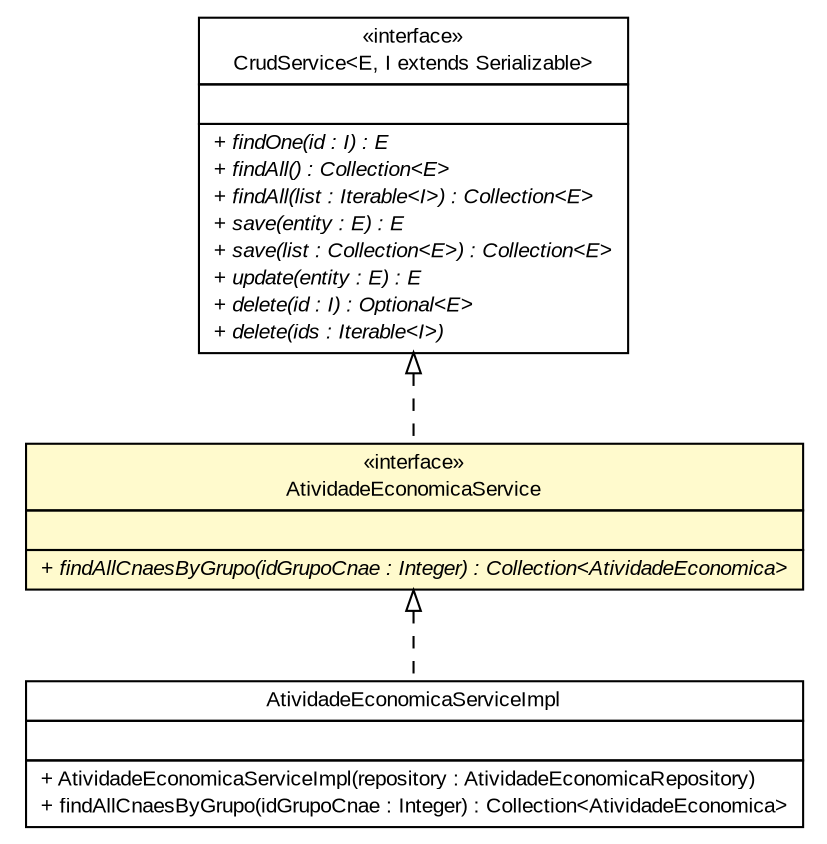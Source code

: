 #!/usr/local/bin/dot
#
# Class diagram 
# Generated by UMLGraph version R5_6 (http://www.umlgraph.org/)
#

digraph G {
	edge [fontname="arial",fontsize=10,labelfontname="arial",labelfontsize=10];
	node [fontname="arial",fontsize=10,shape=plaintext];
	nodesep=0.25;
	ranksep=0.5;
	// br.gov.to.sefaz.business.service.CrudService<E, I extends java.io.Serializable>
	c17975 [label=<<table title="br.gov.to.sefaz.business.service.CrudService" border="0" cellborder="1" cellspacing="0" cellpadding="2" port="p" href="../../../business/service/CrudService.html">
		<tr><td><table border="0" cellspacing="0" cellpadding="1">
<tr><td align="center" balign="center"> &#171;interface&#187; </td></tr>
<tr><td align="center" balign="center"> CrudService&lt;E, I extends Serializable&gt; </td></tr>
		</table></td></tr>
		<tr><td><table border="0" cellspacing="0" cellpadding="1">
<tr><td align="left" balign="left">  </td></tr>
		</table></td></tr>
		<tr><td><table border="0" cellspacing="0" cellpadding="1">
<tr><td align="left" balign="left"><font face="arial italic" point-size="10.0"> + findOne(id : I) : E </font></td></tr>
<tr><td align="left" balign="left"><font face="arial italic" point-size="10.0"> + findAll() : Collection&lt;E&gt; </font></td></tr>
<tr><td align="left" balign="left"><font face="arial italic" point-size="10.0"> + findAll(list : Iterable&lt;I&gt;) : Collection&lt;E&gt; </font></td></tr>
<tr><td align="left" balign="left"><font face="arial italic" point-size="10.0"> + save(entity : E) : E </font></td></tr>
<tr><td align="left" balign="left"><font face="arial italic" point-size="10.0"> + save(list : Collection&lt;E&gt;) : Collection&lt;E&gt; </font></td></tr>
<tr><td align="left" balign="left"><font face="arial italic" point-size="10.0"> + update(entity : E) : E </font></td></tr>
<tr><td align="left" balign="left"><font face="arial italic" point-size="10.0"> + delete(id : I) : Optional&lt;E&gt; </font></td></tr>
<tr><td align="left" balign="left"><font face="arial italic" point-size="10.0"> + delete(ids : Iterable&lt;I&gt;) </font></td></tr>
		</table></td></tr>
		</table>>, URL="../../../business/service/CrudService.html", fontname="arial", fontcolor="black", fontsize=10.0];
	// br.gov.to.sefaz.cat.business.service.AtividadeEconomicaService
	c18007 [label=<<table title="br.gov.to.sefaz.cat.business.service.AtividadeEconomicaService" border="0" cellborder="1" cellspacing="0" cellpadding="2" port="p" bgcolor="lemonChiffon" href="./AtividadeEconomicaService.html">
		<tr><td><table border="0" cellspacing="0" cellpadding="1">
<tr><td align="center" balign="center"> &#171;interface&#187; </td></tr>
<tr><td align="center" balign="center"> AtividadeEconomicaService </td></tr>
		</table></td></tr>
		<tr><td><table border="0" cellspacing="0" cellpadding="1">
<tr><td align="left" balign="left">  </td></tr>
		</table></td></tr>
		<tr><td><table border="0" cellspacing="0" cellpadding="1">
<tr><td align="left" balign="left"><font face="arial italic" point-size="10.0"> + findAllCnaesByGrupo(idGrupoCnae : Integer) : Collection&lt;AtividadeEconomica&gt; </font></td></tr>
		</table></td></tr>
		</table>>, URL="./AtividadeEconomicaService.html", fontname="arial", fontcolor="black", fontsize=10.0];
	// br.gov.to.sefaz.cat.business.service.impl.AtividadeEconomicaServiceImpl
	c18010 [label=<<table title="br.gov.to.sefaz.cat.business.service.impl.AtividadeEconomicaServiceImpl" border="0" cellborder="1" cellspacing="0" cellpadding="2" port="p" href="./impl/AtividadeEconomicaServiceImpl.html">
		<tr><td><table border="0" cellspacing="0" cellpadding="1">
<tr><td align="center" balign="center"> AtividadeEconomicaServiceImpl </td></tr>
		</table></td></tr>
		<tr><td><table border="0" cellspacing="0" cellpadding="1">
<tr><td align="left" balign="left">  </td></tr>
		</table></td></tr>
		<tr><td><table border="0" cellspacing="0" cellpadding="1">
<tr><td align="left" balign="left"> + AtividadeEconomicaServiceImpl(repository : AtividadeEconomicaRepository) </td></tr>
<tr><td align="left" balign="left"> + findAllCnaesByGrupo(idGrupoCnae : Integer) : Collection&lt;AtividadeEconomica&gt; </td></tr>
		</table></td></tr>
		</table>>, URL="./impl/AtividadeEconomicaServiceImpl.html", fontname="arial", fontcolor="black", fontsize=10.0];
	//br.gov.to.sefaz.cat.business.service.AtividadeEconomicaService implements br.gov.to.sefaz.business.service.CrudService<E, I extends java.io.Serializable>
	c17975:p -> c18007:p [dir=back,arrowtail=empty,style=dashed];
	//br.gov.to.sefaz.cat.business.service.impl.AtividadeEconomicaServiceImpl implements br.gov.to.sefaz.cat.business.service.AtividadeEconomicaService
	c18007:p -> c18010:p [dir=back,arrowtail=empty,style=dashed];
}

